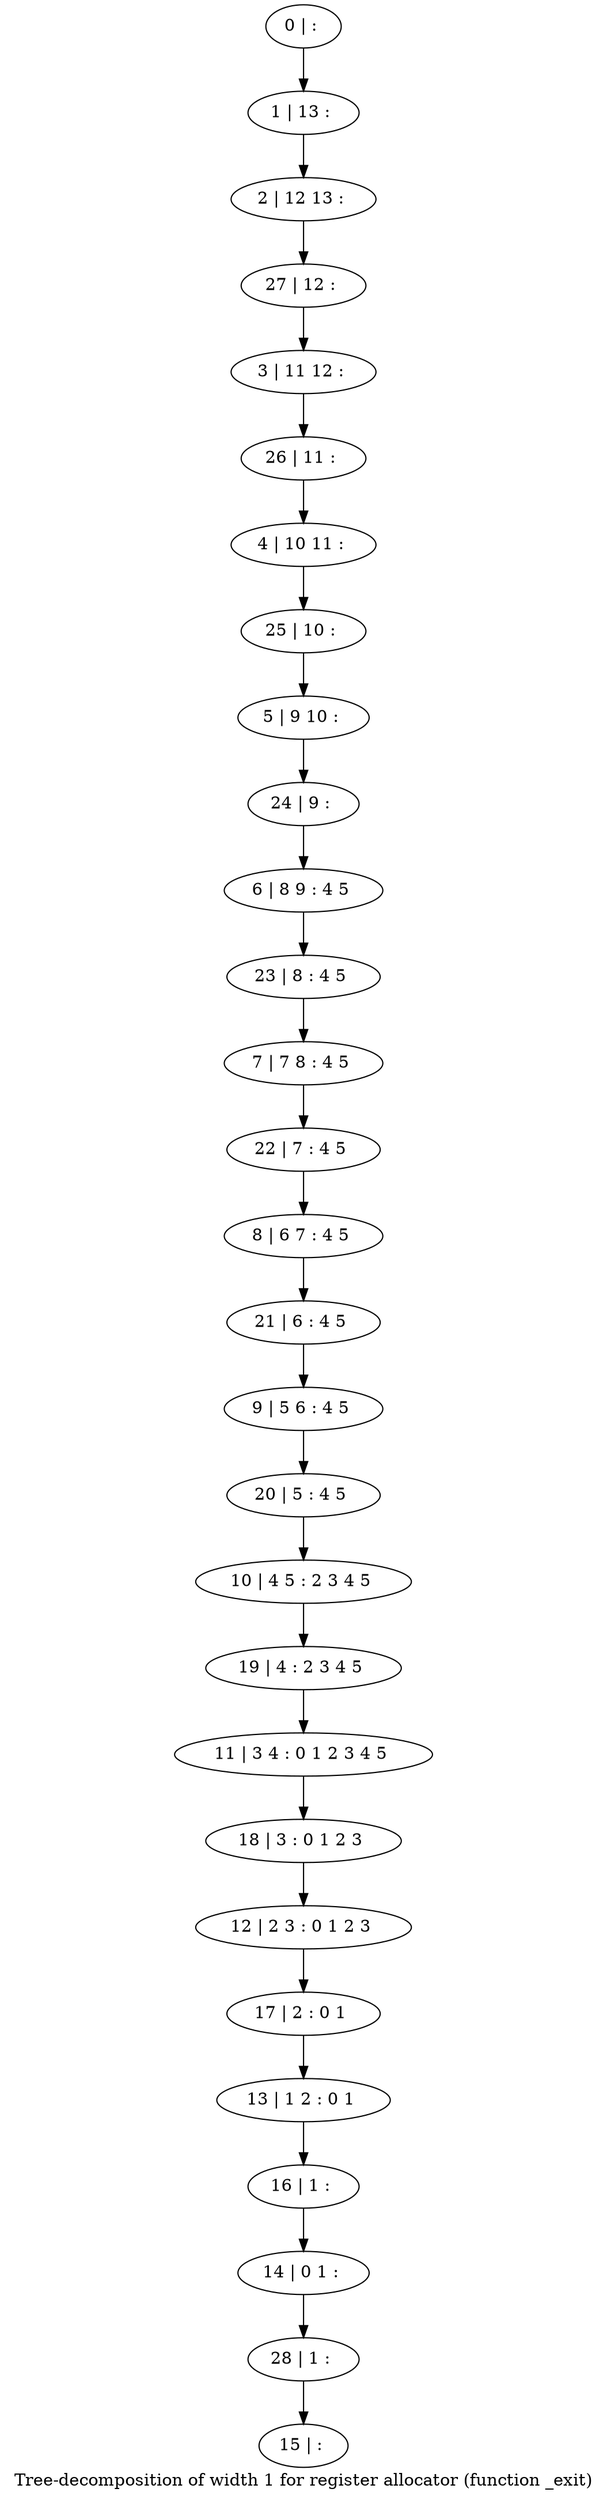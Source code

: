 digraph G {
graph [label="Tree-decomposition of width 1 for register allocator (function _exit)"]
0[label="0 | : "];
1[label="1 | 13 : "];
2[label="2 | 12 13 : "];
3[label="3 | 11 12 : "];
4[label="4 | 10 11 : "];
5[label="5 | 9 10 : "];
6[label="6 | 8 9 : 4 5 "];
7[label="7 | 7 8 : 4 5 "];
8[label="8 | 6 7 : 4 5 "];
9[label="9 | 5 6 : 4 5 "];
10[label="10 | 4 5 : 2 3 4 5 "];
11[label="11 | 3 4 : 0 1 2 3 4 5 "];
12[label="12 | 2 3 : 0 1 2 3 "];
13[label="13 | 1 2 : 0 1 "];
14[label="14 | 0 1 : "];
15[label="15 | : "];
16[label="16 | 1 : "];
17[label="17 | 2 : 0 1 "];
18[label="18 | 3 : 0 1 2 3 "];
19[label="19 | 4 : 2 3 4 5 "];
20[label="20 | 5 : 4 5 "];
21[label="21 | 6 : 4 5 "];
22[label="22 | 7 : 4 5 "];
23[label="23 | 8 : 4 5 "];
24[label="24 | 9 : "];
25[label="25 | 10 : "];
26[label="26 | 11 : "];
27[label="27 | 12 : "];
28[label="28 | 1 : "];
0->1 ;
1->2 ;
16->14 ;
13->16 ;
17->13 ;
12->17 ;
18->12 ;
11->18 ;
19->11 ;
10->19 ;
20->10 ;
9->20 ;
21->9 ;
8->21 ;
22->8 ;
7->22 ;
23->7 ;
6->23 ;
24->6 ;
5->24 ;
25->5 ;
4->25 ;
26->4 ;
3->26 ;
27->3 ;
2->27 ;
28->15 ;
14->28 ;
}
